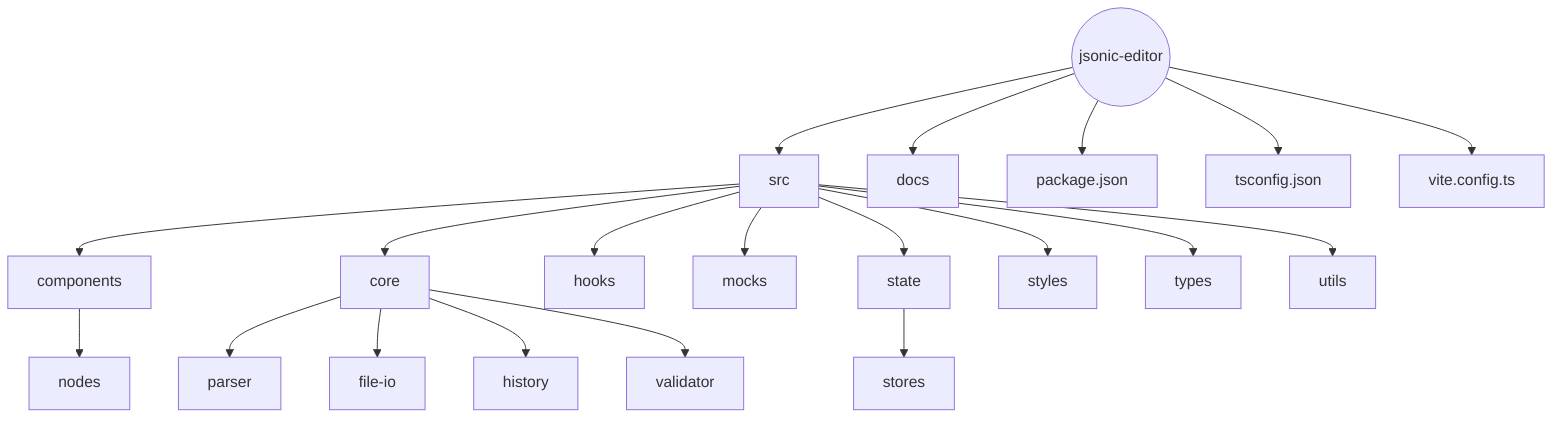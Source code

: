 graph TD
    Root((jsonic-editor))
    Root --> src
    Root --> docs
    Root --> packageJson[package.json]
    Root --> tsconfig[tsconfig.json]
    Root --> vite[vite.config.ts]
    src --> components
    src --> core
    src --> hooks
    src --> mocks
    src --> state
    src --> styles
    src --> types
    src --> utils
    core --> parser
    core --> fileIO[file-io]
    core --> history
    core --> validator
    state --> stores
    components --> nodes